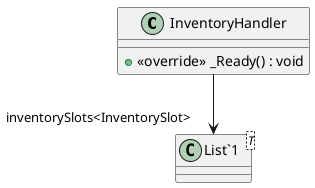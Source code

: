 @startuml
class InventoryHandler {
    + <<override>> _Ready() : void
}
class "List`1"<T> {
}
InventoryHandler --> "inventorySlots<InventorySlot>" "List`1"
@enduml
